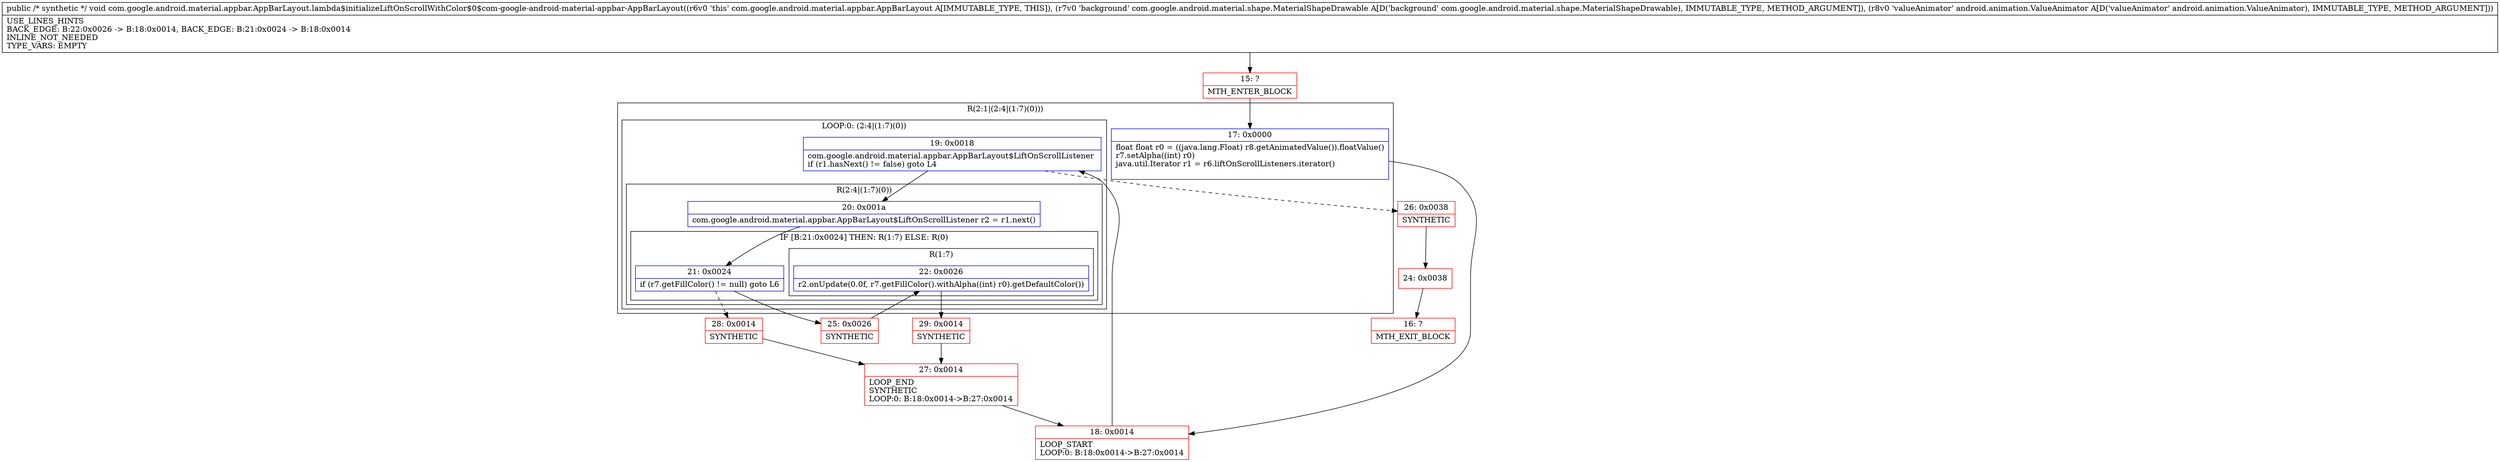 digraph "CFG forcom.google.android.material.appbar.AppBarLayout.lambda$initializeLiftOnScrollWithColor$0$com\-google\-android\-material\-appbar\-AppBarLayout(Lcom\/google\/android\/material\/shape\/MaterialShapeDrawable;Landroid\/animation\/ValueAnimator;)V" {
subgraph cluster_Region_1594461474 {
label = "R(2:1|(2:4|(1:7)(0)))";
node [shape=record,color=blue];
Node_17 [shape=record,label="{17\:\ 0x0000|float float r0 = ((java.lang.Float) r8.getAnimatedValue()).floatValue()\lr7.setAlpha((int) r0)\ljava.util.Iterator r1 = r6.liftOnScrollListeners.iterator()\l\l}"];
subgraph cluster_LoopRegion_1627276656 {
label = "LOOP:0: (2:4|(1:7)(0))";
node [shape=record,color=blue];
Node_19 [shape=record,label="{19\:\ 0x0018|com.google.android.material.appbar.AppBarLayout$LiftOnScrollListener \lif (r1.hasNext() != false) goto L4\l}"];
subgraph cluster_Region_1733622017 {
label = "R(2:4|(1:7)(0))";
node [shape=record,color=blue];
Node_20 [shape=record,label="{20\:\ 0x001a|com.google.android.material.appbar.AppBarLayout$LiftOnScrollListener r2 = r1.next()\l}"];
subgraph cluster_IfRegion_1942785099 {
label = "IF [B:21:0x0024] THEN: R(1:7) ELSE: R(0)";
node [shape=record,color=blue];
Node_21 [shape=record,label="{21\:\ 0x0024|if (r7.getFillColor() != null) goto L6\l}"];
subgraph cluster_Region_1321260007 {
label = "R(1:7)";
node [shape=record,color=blue];
Node_22 [shape=record,label="{22\:\ 0x0026|r2.onUpdate(0.0f, r7.getFillColor().withAlpha((int) r0).getDefaultColor())\l}"];
}
subgraph cluster_Region_955800399 {
label = "R(0)";
node [shape=record,color=blue];
}
}
}
}
}
Node_15 [shape=record,color=red,label="{15\:\ ?|MTH_ENTER_BLOCK\l}"];
Node_18 [shape=record,color=red,label="{18\:\ 0x0014|LOOP_START\lLOOP:0: B:18:0x0014\-\>B:27:0x0014\l}"];
Node_25 [shape=record,color=red,label="{25\:\ 0x0026|SYNTHETIC\l}"];
Node_29 [shape=record,color=red,label="{29\:\ 0x0014|SYNTHETIC\l}"];
Node_27 [shape=record,color=red,label="{27\:\ 0x0014|LOOP_END\lSYNTHETIC\lLOOP:0: B:18:0x0014\-\>B:27:0x0014\l}"];
Node_28 [shape=record,color=red,label="{28\:\ 0x0014|SYNTHETIC\l}"];
Node_26 [shape=record,color=red,label="{26\:\ 0x0038|SYNTHETIC\l}"];
Node_24 [shape=record,color=red,label="{24\:\ 0x0038}"];
Node_16 [shape=record,color=red,label="{16\:\ ?|MTH_EXIT_BLOCK\l}"];
MethodNode[shape=record,label="{public \/* synthetic *\/ void com.google.android.material.appbar.AppBarLayout.lambda$initializeLiftOnScrollWithColor$0$com\-google\-android\-material\-appbar\-AppBarLayout((r6v0 'this' com.google.android.material.appbar.AppBarLayout A[IMMUTABLE_TYPE, THIS]), (r7v0 'background' com.google.android.material.shape.MaterialShapeDrawable A[D('background' com.google.android.material.shape.MaterialShapeDrawable), IMMUTABLE_TYPE, METHOD_ARGUMENT]), (r8v0 'valueAnimator' android.animation.ValueAnimator A[D('valueAnimator' android.animation.ValueAnimator), IMMUTABLE_TYPE, METHOD_ARGUMENT]))  | USE_LINES_HINTS\lBACK_EDGE: B:22:0x0026 \-\> B:18:0x0014, BACK_EDGE: B:21:0x0024 \-\> B:18:0x0014\lINLINE_NOT_NEEDED\lTYPE_VARS: EMPTY\l}"];
MethodNode -> Node_15;Node_17 -> Node_18;
Node_19 -> Node_20;
Node_19 -> Node_26[style=dashed];
Node_20 -> Node_21;
Node_21 -> Node_25;
Node_21 -> Node_28[style=dashed];
Node_22 -> Node_29;
Node_15 -> Node_17;
Node_18 -> Node_19;
Node_25 -> Node_22;
Node_29 -> Node_27;
Node_27 -> Node_18;
Node_28 -> Node_27;
Node_26 -> Node_24;
Node_24 -> Node_16;
}

